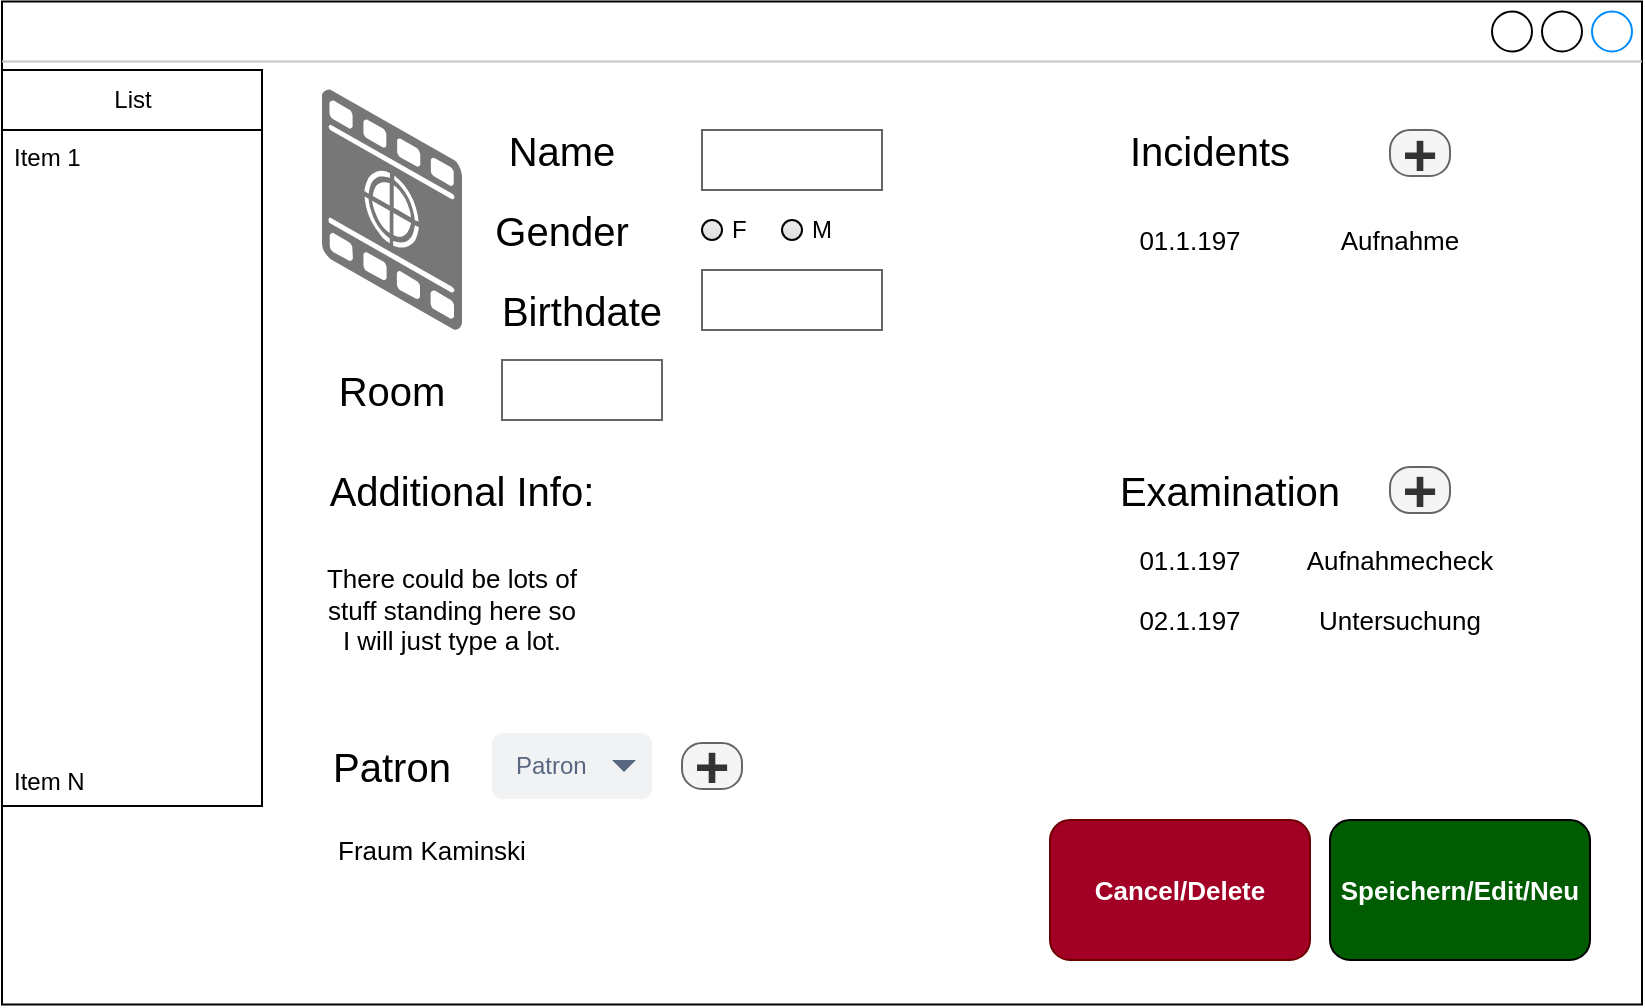 <mxfile version="25.0.2">
  <diagram name="Seite-1" id="veC4ftOnskPGLoC5RiaW">
    <mxGraphModel dx="1345" dy="740" grid="1" gridSize="10" guides="1" tooltips="1" connect="1" arrows="1" fold="1" page="1" pageScale="1" pageWidth="827" pageHeight="1169" math="0" shadow="0">
      <root>
        <mxCell id="0" />
        <mxCell id="1" parent="0" />
        <mxCell id="NMYGbekE-nGPQrnc-Rhj-5" value="Animalshelter" style="strokeWidth=1;shadow=0;dashed=0;align=center;html=1;shape=mxgraph.mockup.containers.window;align=left;verticalAlign=top;spacingLeft=8;strokeColor2=#008cff;strokeColor3=#c4c4c4;fontColor=#ffffff;mainText=;fontSize=17;labelBackgroundColor=none;whiteSpace=wrap;" parent="1" vertex="1">
          <mxGeometry y="105.75" width="820" height="501.5" as="geometry" />
        </mxCell>
        <mxCell id="NMYGbekE-nGPQrnc-Rhj-7" value="&lt;font style=&quot;font-size: 20px;&quot;&gt;Name&lt;/font&gt;" style="text;html=1;align=center;verticalAlign=middle;whiteSpace=wrap;rounded=0;" parent="1" vertex="1">
          <mxGeometry x="230" y="160" width="100" height="40" as="geometry" />
        </mxCell>
        <mxCell id="NMYGbekE-nGPQrnc-Rhj-9" value="&lt;font style=&quot;font-size: 20px;&quot;&gt;Birthdate&lt;/font&gt;" style="text;html=1;align=center;verticalAlign=middle;whiteSpace=wrap;rounded=0;" parent="1" vertex="1">
          <mxGeometry x="240" y="240" width="100" height="40" as="geometry" />
        </mxCell>
        <mxCell id="NMYGbekE-nGPQrnc-Rhj-11" value="&lt;font style=&quot;font-size: 20px;&quot;&gt;Gender&lt;/font&gt;" style="text;html=1;align=center;verticalAlign=middle;whiteSpace=wrap;rounded=0;" parent="1" vertex="1">
          <mxGeometry x="250" y="200" width="60" height="40" as="geometry" />
        </mxCell>
        <mxCell id="NMYGbekE-nGPQrnc-Rhj-12" value="F" style="html=1;shadow=0;dashed=0;shape=mxgraph.bootstrap.radioButton2;labelPosition=right;verticalLabelPosition=middle;align=left;verticalAlign=middle;gradientColor=#DEDEDE;fillColor=#EDEDED;checked=0;spacing=5;checkedFill=#0085FC;checkedStroke=#ffffff;" parent="1" vertex="1">
          <mxGeometry x="350" y="215" width="10" height="10" as="geometry" />
        </mxCell>
        <mxCell id="NMYGbekE-nGPQrnc-Rhj-13" value="M" style="html=1;shadow=0;dashed=0;shape=mxgraph.bootstrap.radioButton2;labelPosition=right;verticalLabelPosition=middle;align=left;verticalAlign=middle;gradientColor=#DEDEDE;fillColor=#EDEDED;checked=0;spacing=5;checkedFill=#0085FC;checkedStroke=#ffffff;" parent="1" vertex="1">
          <mxGeometry x="390" y="215" width="10" height="10" as="geometry" />
        </mxCell>
        <mxCell id="NMYGbekE-nGPQrnc-Rhj-131" value="" style="strokeWidth=1;shadow=0;dashed=0;align=center;html=1;shape=mxgraph.mockup.text.textBox;fontColor=#666666;align=left;fontSize=17;spacingLeft=4;spacingTop=-3;whiteSpace=wrap;strokeColor=#666666;mainText=" parent="1" vertex="1">
          <mxGeometry x="350" y="170" width="90" height="30" as="geometry" />
        </mxCell>
        <mxCell id="NMYGbekE-nGPQrnc-Rhj-133" value="" style="strokeWidth=1;shadow=0;dashed=0;align=center;html=1;shape=mxgraph.mockup.text.textBox;fontColor=#666666;align=left;fontSize=17;spacingLeft=4;spacingTop=-3;whiteSpace=wrap;strokeColor=#666666;mainText=" parent="1" vertex="1">
          <mxGeometry x="350" y="240" width="90" height="30" as="geometry" />
        </mxCell>
        <mxCell id="NMYGbekE-nGPQrnc-Rhj-141" value="&lt;font style=&quot;font-size: 13px;&quot;&gt;Speichern/Edit/Neu&lt;/font&gt;" style="strokeWidth=1;shadow=0;dashed=0;align=center;html=1;shape=mxgraph.mockup.buttons.button;strokeColor=default;fontColor=#ffffff;mainText=;buttonStyle=round;fontSize=17;fontStyle=1;fillColor=#005C00;whiteSpace=wrap;fillStyle=auto;gradientColor=none;" parent="1" vertex="1">
          <mxGeometry x="664" y="515" width="130" height="70" as="geometry" />
        </mxCell>
        <mxCell id="5-967bUKi_0viZ-IpESO-5" value="" style="verticalLabelPosition=bottom;html=1;verticalAlign=top;strokeWidth=1;align=center;outlineConnect=0;dashed=0;outlineConnect=0;shape=mxgraph.aws3d.image;strokeColor=none;fillColor=#777777;aspect=fixed;" vertex="1" parent="1">
          <mxGeometry x="160" y="149.6" width="70" height="120.4" as="geometry" />
        </mxCell>
        <mxCell id="5-967bUKi_0viZ-IpESO-6" value="&lt;span style=&quot;font-size: 20px;&quot;&gt;Additional Info:&lt;/span&gt;" style="text;html=1;align=center;verticalAlign=middle;whiteSpace=wrap;rounded=0;" vertex="1" parent="1">
          <mxGeometry x="160" y="330" width="140" height="40" as="geometry" />
        </mxCell>
        <mxCell id="5-967bUKi_0viZ-IpESO-7" value="" style="strokeWidth=1;shadow=0;dashed=0;align=center;html=1;shape=mxgraph.mockup.text.textBox;fontColor=#666666;align=left;fontSize=17;spacingLeft=4;spacingTop=-3;whiteSpace=wrap;strokeColor=#666666;mainText=" vertex="1" parent="1">
          <mxGeometry x="250" y="285" width="80" height="30" as="geometry" />
        </mxCell>
        <mxCell id="5-967bUKi_0viZ-IpESO-9" value="List" style="swimlane;fontStyle=0;childLayout=stackLayout;horizontal=1;startSize=30;fillColor=none;horizontalStack=0;resizeParent=1;resizeParentMax=0;resizeLast=0;collapsible=1;marginBottom=0;html=1;movable=1;resizable=1;rotatable=1;deletable=1;editable=1;locked=0;connectable=1;" vertex="1" parent="1">
          <mxGeometry y="140" width="130" height="368" as="geometry" />
        </mxCell>
        <mxCell id="5-967bUKi_0viZ-IpESO-27" value="Item 1" style="text;strokeColor=none;fillColor=none;align=left;verticalAlign=top;spacingLeft=4;spacingRight=4;overflow=hidden;rotatable=1;points=[[0,0.5],[1,0.5]];portConstraint=eastwest;whiteSpace=wrap;html=1;movable=1;resizable=1;deletable=1;editable=1;locked=0;connectable=1;" vertex="1" parent="5-967bUKi_0viZ-IpESO-9">
          <mxGeometry y="30" width="130" height="26" as="geometry" />
        </mxCell>
        <mxCell id="5-967bUKi_0viZ-IpESO-41" style="text;strokeColor=none;fillColor=none;align=left;verticalAlign=top;spacingLeft=4;spacingRight=4;overflow=hidden;rotatable=1;points=[[0,0.5],[1,0.5]];portConstraint=eastwest;whiteSpace=wrap;html=1;movable=1;resizable=1;deletable=1;editable=1;locked=0;connectable=1;" vertex="1" parent="5-967bUKi_0viZ-IpESO-9">
          <mxGeometry y="56" width="130" height="26" as="geometry" />
        </mxCell>
        <mxCell id="5-967bUKi_0viZ-IpESO-40" style="text;strokeColor=none;fillColor=none;align=left;verticalAlign=top;spacingLeft=4;spacingRight=4;overflow=hidden;rotatable=1;points=[[0,0.5],[1,0.5]];portConstraint=eastwest;whiteSpace=wrap;html=1;movable=1;resizable=1;deletable=1;editable=1;locked=0;connectable=1;" vertex="1" parent="5-967bUKi_0viZ-IpESO-9">
          <mxGeometry y="82" width="130" height="26" as="geometry" />
        </mxCell>
        <mxCell id="5-967bUKi_0viZ-IpESO-39" style="text;strokeColor=none;fillColor=none;align=left;verticalAlign=top;spacingLeft=4;spacingRight=4;overflow=hidden;rotatable=1;points=[[0,0.5],[1,0.5]];portConstraint=eastwest;whiteSpace=wrap;html=1;movable=1;resizable=1;deletable=1;editable=1;locked=0;connectable=1;" vertex="1" parent="5-967bUKi_0viZ-IpESO-9">
          <mxGeometry y="108" width="130" height="26" as="geometry" />
        </mxCell>
        <mxCell id="5-967bUKi_0viZ-IpESO-38" style="text;strokeColor=none;fillColor=none;align=left;verticalAlign=top;spacingLeft=4;spacingRight=4;overflow=hidden;rotatable=1;points=[[0,0.5],[1,0.5]];portConstraint=eastwest;whiteSpace=wrap;html=1;movable=1;resizable=1;deletable=1;editable=1;locked=0;connectable=1;" vertex="1" parent="5-967bUKi_0viZ-IpESO-9">
          <mxGeometry y="134" width="130" height="26" as="geometry" />
        </mxCell>
        <mxCell id="5-967bUKi_0viZ-IpESO-37" style="text;strokeColor=none;fillColor=none;align=left;verticalAlign=top;spacingLeft=4;spacingRight=4;overflow=hidden;rotatable=1;points=[[0,0.5],[1,0.5]];portConstraint=eastwest;whiteSpace=wrap;html=1;movable=1;resizable=1;deletable=1;editable=1;locked=0;connectable=1;" vertex="1" parent="5-967bUKi_0viZ-IpESO-9">
          <mxGeometry y="160" width="130" height="26" as="geometry" />
        </mxCell>
        <mxCell id="5-967bUKi_0viZ-IpESO-36" style="text;strokeColor=none;fillColor=none;align=left;verticalAlign=top;spacingLeft=4;spacingRight=4;overflow=hidden;rotatable=1;points=[[0,0.5],[1,0.5]];portConstraint=eastwest;whiteSpace=wrap;html=1;movable=1;resizable=1;deletable=1;editable=1;locked=0;connectable=1;" vertex="1" parent="5-967bUKi_0viZ-IpESO-9">
          <mxGeometry y="186" width="130" height="26" as="geometry" />
        </mxCell>
        <mxCell id="5-967bUKi_0viZ-IpESO-35" style="text;strokeColor=none;fillColor=none;align=left;verticalAlign=top;spacingLeft=4;spacingRight=4;overflow=hidden;rotatable=1;points=[[0,0.5],[1,0.5]];portConstraint=eastwest;whiteSpace=wrap;html=1;movable=1;resizable=1;deletable=1;editable=1;locked=0;connectable=1;" vertex="1" parent="5-967bUKi_0viZ-IpESO-9">
          <mxGeometry y="212" width="130" height="26" as="geometry" />
        </mxCell>
        <mxCell id="5-967bUKi_0viZ-IpESO-34" style="text;strokeColor=none;fillColor=none;align=left;verticalAlign=top;spacingLeft=4;spacingRight=4;overflow=hidden;rotatable=1;points=[[0,0.5],[1,0.5]];portConstraint=eastwest;whiteSpace=wrap;html=1;movable=1;resizable=1;deletable=1;editable=1;locked=0;connectable=1;" vertex="1" parent="5-967bUKi_0viZ-IpESO-9">
          <mxGeometry y="238" width="130" height="26" as="geometry" />
        </mxCell>
        <mxCell id="5-967bUKi_0viZ-IpESO-33" style="text;strokeColor=none;fillColor=none;align=left;verticalAlign=top;spacingLeft=4;spacingRight=4;overflow=hidden;rotatable=1;points=[[0,0.5],[1,0.5]];portConstraint=eastwest;whiteSpace=wrap;html=1;movable=1;resizable=1;deletable=1;editable=1;locked=0;connectable=1;" vertex="1" parent="5-967bUKi_0viZ-IpESO-9">
          <mxGeometry y="264" width="130" height="26" as="geometry" />
        </mxCell>
        <mxCell id="5-967bUKi_0viZ-IpESO-32" style="text;strokeColor=none;fillColor=none;align=left;verticalAlign=top;spacingLeft=4;spacingRight=4;overflow=hidden;rotatable=1;points=[[0,0.5],[1,0.5]];portConstraint=eastwest;whiteSpace=wrap;html=1;movable=1;resizable=1;deletable=1;editable=1;locked=0;connectable=1;" vertex="1" parent="5-967bUKi_0viZ-IpESO-9">
          <mxGeometry y="290" width="130" height="26" as="geometry" />
        </mxCell>
        <mxCell id="5-967bUKi_0viZ-IpESO-26" style="text;strokeColor=none;fillColor=none;align=left;verticalAlign=top;spacingLeft=4;spacingRight=4;overflow=hidden;rotatable=1;points=[[0,0.5],[1,0.5]];portConstraint=eastwest;whiteSpace=wrap;html=1;movable=1;resizable=1;deletable=1;editable=1;locked=0;connectable=1;" vertex="1" parent="5-967bUKi_0viZ-IpESO-9">
          <mxGeometry y="316" width="130" height="26" as="geometry" />
        </mxCell>
        <mxCell id="5-967bUKi_0viZ-IpESO-29" value="&lt;div&gt;Item N&lt;/div&gt;" style="text;strokeColor=none;fillColor=none;align=left;verticalAlign=top;spacingLeft=4;spacingRight=4;overflow=hidden;rotatable=1;points=[[0,0.5],[1,0.5]];portConstraint=eastwest;whiteSpace=wrap;html=1;movable=1;resizable=1;deletable=1;editable=1;locked=0;connectable=1;" vertex="1" parent="5-967bUKi_0viZ-IpESO-9">
          <mxGeometry y="342" width="130" height="26" as="geometry" />
        </mxCell>
        <mxCell id="5-967bUKi_0viZ-IpESO-43" value="&lt;span style=&quot;font-size: 20px;&quot;&gt;Room&lt;/span&gt;" style="text;html=1;align=center;verticalAlign=middle;whiteSpace=wrap;rounded=0;" vertex="1" parent="1">
          <mxGeometry x="145" y="280" width="100" height="40" as="geometry" />
        </mxCell>
        <mxCell id="5-967bUKi_0viZ-IpESO-44" value="&lt;font style=&quot;font-size: 13px;&quot;&gt;There could be lots of stuff standing here so I will just type a lot.&lt;/font&gt;" style="text;html=1;align=center;verticalAlign=middle;whiteSpace=wrap;rounded=0;" vertex="1" parent="1">
          <mxGeometry x="160" y="380" width="130" height="60" as="geometry" />
        </mxCell>
        <mxCell id="5-967bUKi_0viZ-IpESO-45" value="&lt;font style=&quot;font-size: 13px;&quot;&gt;Cancel/Delete&lt;/font&gt;" style="strokeWidth=1;shadow=0;dashed=0;align=center;html=1;shape=mxgraph.mockup.buttons.button;strokeColor=#6F0000;fontColor=#ffffff;mainText=;buttonStyle=round;fontSize=17;fontStyle=1;fillColor=#a20025;whiteSpace=wrap;fillStyle=auto;" vertex="1" parent="1">
          <mxGeometry x="524" y="515" width="130" height="70" as="geometry" />
        </mxCell>
        <mxCell id="5-967bUKi_0viZ-IpESO-53" value="&lt;font style=&quot;font-size: 30px;&quot;&gt;+&lt;/font&gt;" style="strokeWidth=1;shadow=0;dashed=0;align=center;html=1;shape=mxgraph.mockup.buttons.button;mainText=;buttonStyle=round;fontSize=17;fontStyle=1;whiteSpace=wrap;fillStyle=auto;fillColor=#f5f5f5;strokeColor=#666666;fontColor=#333333;" vertex="1" parent="1">
          <mxGeometry x="340" y="476.5" width="30" height="23" as="geometry" />
        </mxCell>
        <mxCell id="5-967bUKi_0viZ-IpESO-56" value="&lt;span style=&quot;font-size: 20px;&quot;&gt;Patron&lt;/span&gt;" style="text;html=1;align=center;verticalAlign=middle;whiteSpace=wrap;rounded=0;" vertex="1" parent="1">
          <mxGeometry x="145" y="468" width="100" height="40" as="geometry" />
        </mxCell>
        <mxCell id="5-967bUKi_0viZ-IpESO-57" value="Patron" style="rounded=1;fillColor=#F1F2F4;strokeColor=none;html=1;whiteSpace=wrap;fontColor=#596780;align=left;fontSize=12;spacingLeft=10;sketch=0;" vertex="1" parent="1">
          <mxGeometry x="245" y="471.5" width="80" height="33" as="geometry" />
        </mxCell>
        <mxCell id="5-967bUKi_0viZ-IpESO-58" value="" style="shape=triangle;direction=south;fillColor=#596780;strokeColor=none;html=1;sketch=0;" vertex="1" parent="5-967bUKi_0viZ-IpESO-57">
          <mxGeometry x="1" y="0.5" width="12" height="6" relative="1" as="geometry">
            <mxPoint x="-20" y="-3" as="offset" />
          </mxGeometry>
        </mxCell>
        <mxCell id="5-967bUKi_0viZ-IpESO-59" value="&lt;span style=&quot;font-size: 20px;&quot;&gt;Incidents&lt;/span&gt;" style="text;html=1;align=center;verticalAlign=middle;whiteSpace=wrap;rounded=0;" vertex="1" parent="1">
          <mxGeometry x="554" y="160" width="100" height="40" as="geometry" />
        </mxCell>
        <mxCell id="5-967bUKi_0viZ-IpESO-60" value="&lt;font style=&quot;font-size: 30px;&quot;&gt;+&lt;/font&gt;" style="strokeWidth=1;shadow=0;dashed=0;align=center;html=1;shape=mxgraph.mockup.buttons.button;mainText=;buttonStyle=round;fontSize=17;fontStyle=1;whiteSpace=wrap;fillStyle=auto;fillColor=#f5f5f5;strokeColor=#666666;fontColor=#333333;" vertex="1" parent="1">
          <mxGeometry x="694" y="170" width="30" height="23" as="geometry" />
        </mxCell>
        <mxCell id="5-967bUKi_0viZ-IpESO-67" value="&lt;span style=&quot;font-size: 20px;&quot;&gt;Examination&lt;/span&gt;" style="text;html=1;align=center;verticalAlign=middle;whiteSpace=wrap;rounded=0;" vertex="1" parent="1">
          <mxGeometry x="564" y="330" width="100" height="40" as="geometry" />
        </mxCell>
        <mxCell id="5-967bUKi_0viZ-IpESO-68" value="&lt;font style=&quot;font-size: 30px;&quot;&gt;+&lt;/font&gt;" style="strokeWidth=1;shadow=0;dashed=0;align=center;html=1;shape=mxgraph.mockup.buttons.button;mainText=;buttonStyle=round;fontSize=17;fontStyle=1;whiteSpace=wrap;fillStyle=auto;fillColor=#f5f5f5;strokeColor=#666666;fontColor=#333333;" vertex="1" parent="1">
          <mxGeometry x="694" y="338.5" width="30" height="23" as="geometry" />
        </mxCell>
        <mxCell id="5-967bUKi_0viZ-IpESO-70" value="&lt;span style=&quot;font-size: 13px;&quot;&gt;01.1.197&lt;/span&gt;" style="text;html=1;align=center;verticalAlign=middle;whiteSpace=wrap;rounded=0;" vertex="1" parent="1">
          <mxGeometry x="554" y="370" width="80" height="30" as="geometry" />
        </mxCell>
        <mxCell id="5-967bUKi_0viZ-IpESO-71" value="&lt;span style=&quot;font-size: 13px;&quot;&gt;Aufnahmecheck&lt;/span&gt;" style="text;html=1;align=center;verticalAlign=middle;whiteSpace=wrap;rounded=0;" vertex="1" parent="1">
          <mxGeometry x="644" y="370" width="110" height="30" as="geometry" />
        </mxCell>
        <mxCell id="5-967bUKi_0viZ-IpESO-72" value="&lt;span style=&quot;font-size: 13px;&quot;&gt;02.1.197&lt;/span&gt;" style="text;html=1;align=center;verticalAlign=middle;whiteSpace=wrap;rounded=0;" vertex="1" parent="1">
          <mxGeometry x="554" y="400" width="80" height="30" as="geometry" />
        </mxCell>
        <mxCell id="5-967bUKi_0viZ-IpESO-73" value="&lt;span style=&quot;font-size: 13px;&quot;&gt;Untersuchung&lt;/span&gt;" style="text;html=1;align=center;verticalAlign=middle;whiteSpace=wrap;rounded=0;" vertex="1" parent="1">
          <mxGeometry x="644" y="400" width="110" height="30" as="geometry" />
        </mxCell>
        <mxCell id="5-967bUKi_0viZ-IpESO-74" value="&lt;span style=&quot;font-size: 13px;&quot;&gt;01.1.197&lt;/span&gt;" style="text;html=1;align=center;verticalAlign=middle;whiteSpace=wrap;rounded=0;" vertex="1" parent="1">
          <mxGeometry x="554" y="210" width="80" height="30" as="geometry" />
        </mxCell>
        <mxCell id="5-967bUKi_0viZ-IpESO-75" value="&lt;span style=&quot;font-size: 13px;&quot;&gt;Aufnahme&lt;/span&gt;" style="text;html=1;align=center;verticalAlign=middle;whiteSpace=wrap;rounded=0;" vertex="1" parent="1">
          <mxGeometry x="644" y="210" width="110" height="30" as="geometry" />
        </mxCell>
        <mxCell id="5-967bUKi_0viZ-IpESO-76" value="&lt;span style=&quot;font-size: 13px;&quot;&gt;Fraum Kaminski&lt;/span&gt;" style="text;html=1;align=center;verticalAlign=middle;whiteSpace=wrap;rounded=0;" vertex="1" parent="1">
          <mxGeometry x="160" y="515" width="110" height="30" as="geometry" />
        </mxCell>
      </root>
    </mxGraphModel>
  </diagram>
</mxfile>
